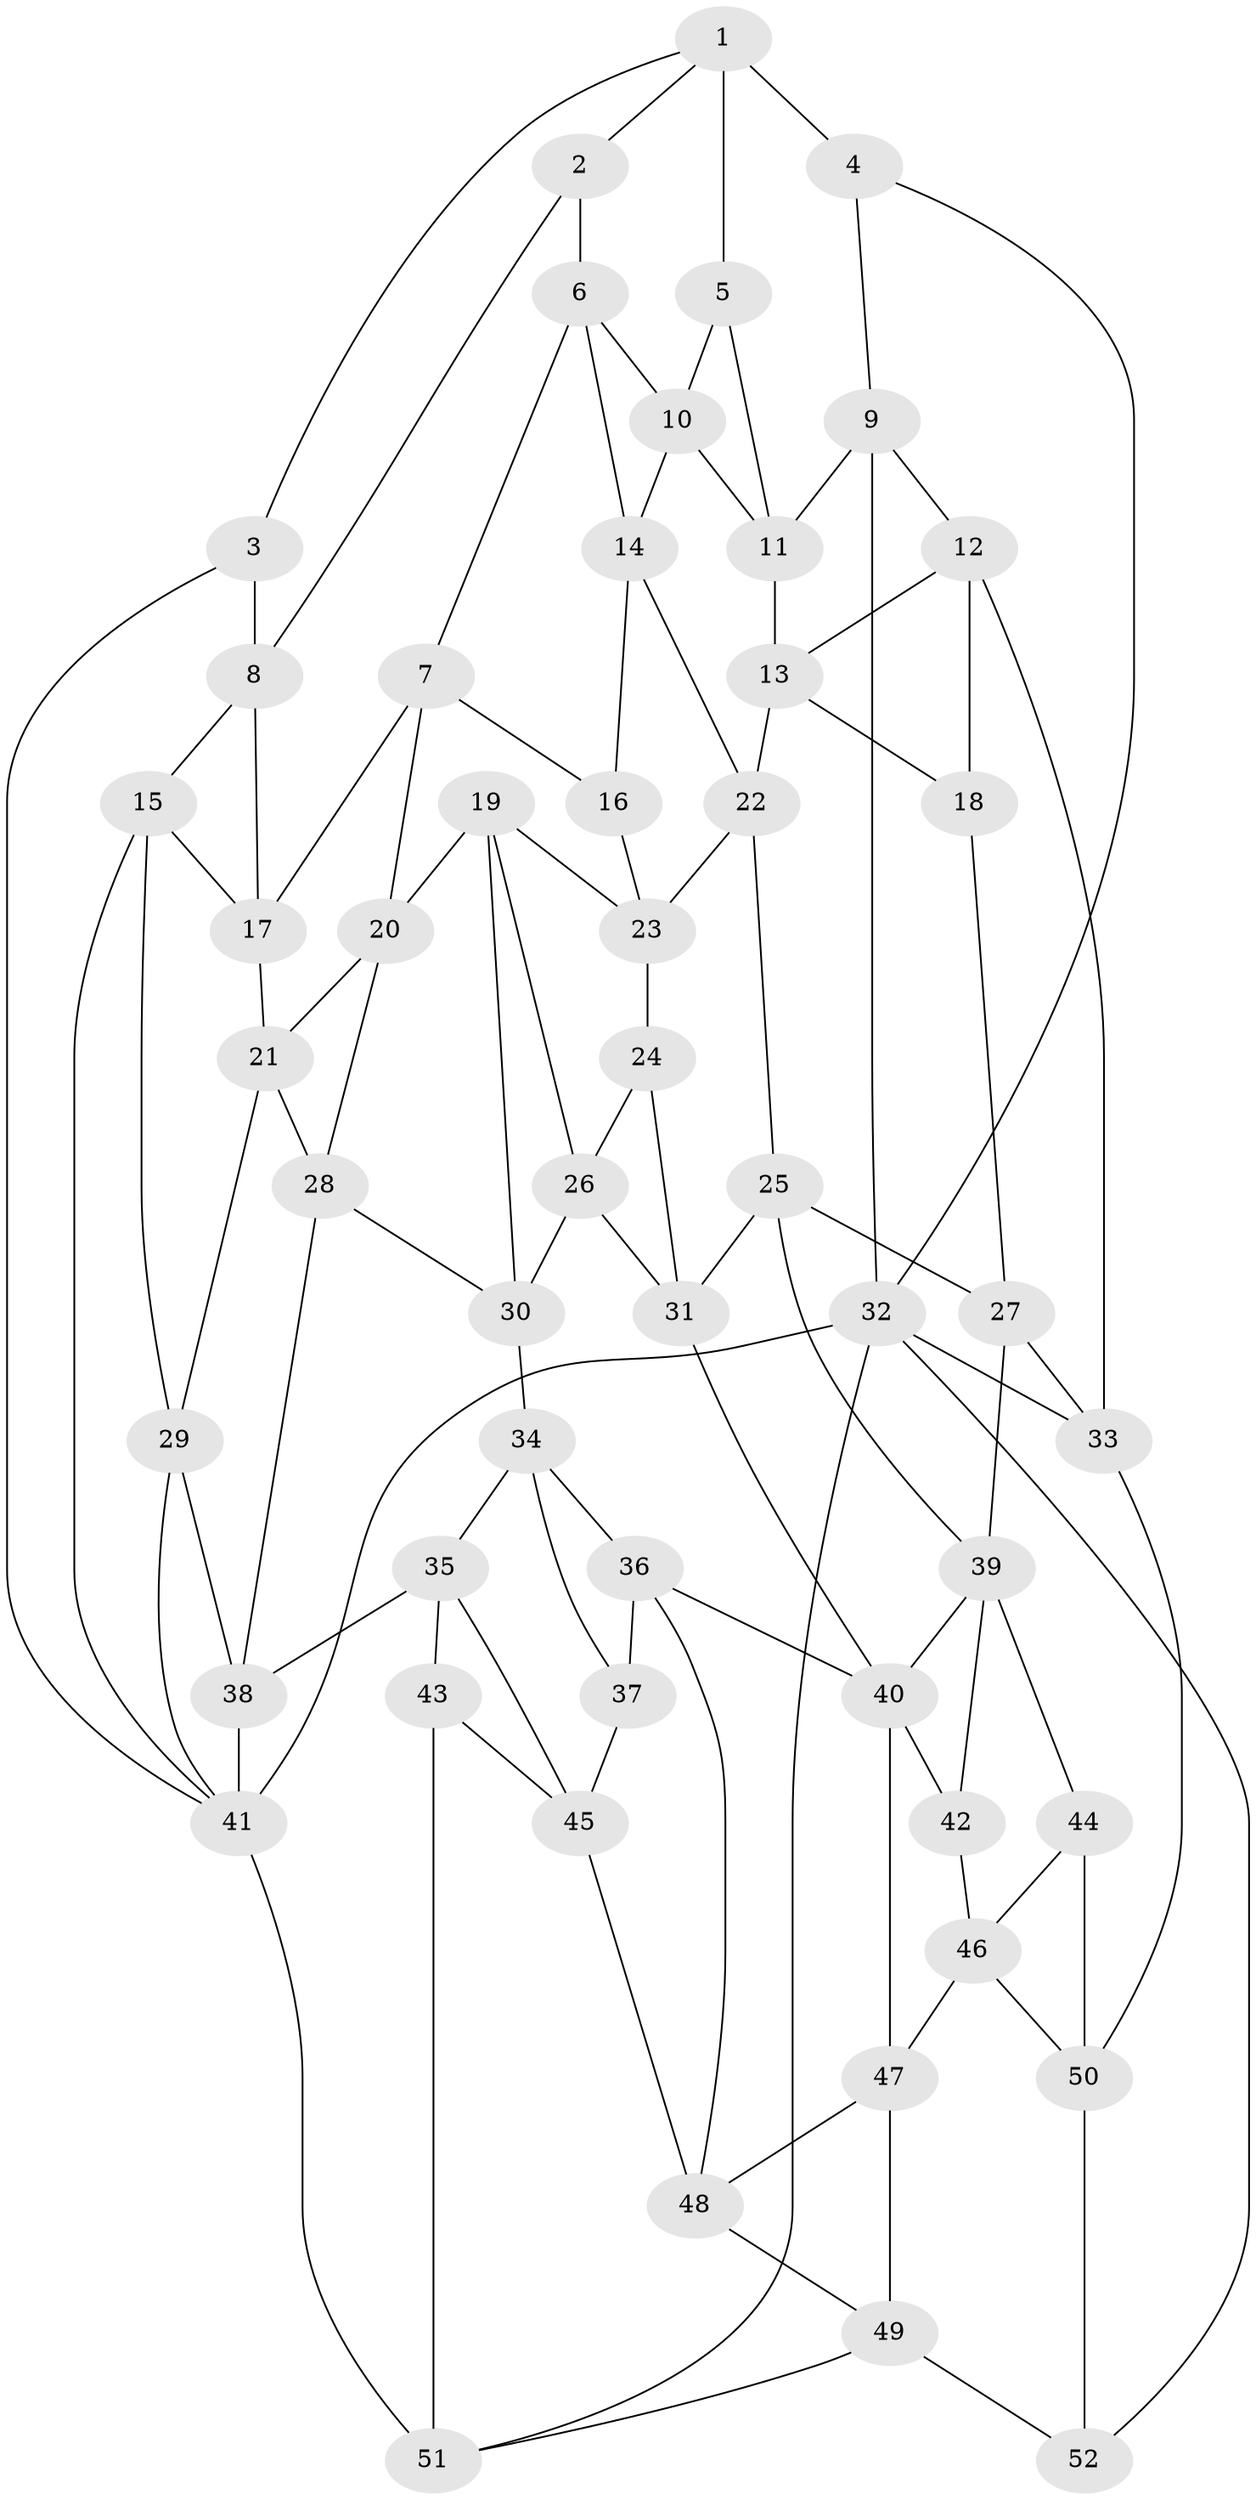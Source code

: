 // original degree distribution, {3: 0.019417475728155338, 4: 0.1650485436893204, 5: 0.6796116504854369, 6: 0.13592233009708737}
// Generated by graph-tools (version 1.1) at 2025/27/03/09/25 03:27:03]
// undirected, 52 vertices, 101 edges
graph export_dot {
graph [start="1"]
  node [color=gray90,style=filled];
  1;
  2;
  3;
  4;
  5;
  6;
  7;
  8;
  9;
  10;
  11;
  12;
  13;
  14;
  15;
  16;
  17;
  18;
  19;
  20;
  21;
  22;
  23;
  24;
  25;
  26;
  27;
  28;
  29;
  30;
  31;
  32;
  33;
  34;
  35;
  36;
  37;
  38;
  39;
  40;
  41;
  42;
  43;
  44;
  45;
  46;
  47;
  48;
  49;
  50;
  51;
  52;
  1 -- 2 [weight=1.0];
  1 -- 3 [weight=1.0];
  1 -- 4 [weight=2.0];
  1 -- 5 [weight=1.0];
  2 -- 6 [weight=1.0];
  2 -- 8 [weight=1.0];
  3 -- 8 [weight=1.0];
  3 -- 41 [weight=1.0];
  4 -- 9 [weight=1.0];
  4 -- 32 [weight=1.0];
  5 -- 10 [weight=1.0];
  5 -- 11 [weight=1.0];
  6 -- 7 [weight=1.0];
  6 -- 10 [weight=1.0];
  6 -- 14 [weight=1.0];
  7 -- 16 [weight=1.0];
  7 -- 17 [weight=1.0];
  7 -- 20 [weight=1.0];
  8 -- 15 [weight=1.0];
  8 -- 17 [weight=1.0];
  9 -- 11 [weight=1.0];
  9 -- 12 [weight=1.0];
  9 -- 32 [weight=1.0];
  10 -- 11 [weight=1.0];
  10 -- 14 [weight=1.0];
  11 -- 13 [weight=1.0];
  12 -- 13 [weight=1.0];
  12 -- 18 [weight=1.0];
  12 -- 33 [weight=1.0];
  13 -- 18 [weight=1.0];
  13 -- 22 [weight=1.0];
  14 -- 16 [weight=1.0];
  14 -- 22 [weight=1.0];
  15 -- 17 [weight=1.0];
  15 -- 29 [weight=1.0];
  15 -- 41 [weight=1.0];
  16 -- 23 [weight=1.0];
  17 -- 21 [weight=1.0];
  18 -- 27 [weight=1.0];
  19 -- 20 [weight=1.0];
  19 -- 23 [weight=1.0];
  19 -- 26 [weight=1.0];
  19 -- 30 [weight=1.0];
  20 -- 21 [weight=1.0];
  20 -- 28 [weight=1.0];
  21 -- 28 [weight=1.0];
  21 -- 29 [weight=1.0];
  22 -- 23 [weight=1.0];
  22 -- 25 [weight=1.0];
  23 -- 24 [weight=1.0];
  24 -- 26 [weight=1.0];
  24 -- 31 [weight=1.0];
  25 -- 27 [weight=1.0];
  25 -- 31 [weight=1.0];
  25 -- 39 [weight=1.0];
  26 -- 30 [weight=1.0];
  26 -- 31 [weight=1.0];
  27 -- 33 [weight=1.0];
  27 -- 39 [weight=1.0];
  28 -- 30 [weight=1.0];
  28 -- 38 [weight=1.0];
  29 -- 38 [weight=1.0];
  29 -- 41 [weight=1.0];
  30 -- 34 [weight=1.0];
  31 -- 40 [weight=1.0];
  32 -- 33 [weight=1.0];
  32 -- 41 [weight=1.0];
  32 -- 51 [weight=1.0];
  32 -- 52 [weight=1.0];
  33 -- 50 [weight=1.0];
  34 -- 35 [weight=1.0];
  34 -- 36 [weight=1.0];
  34 -- 37 [weight=1.0];
  35 -- 38 [weight=1.0];
  35 -- 43 [weight=1.0];
  35 -- 45 [weight=1.0];
  36 -- 37 [weight=1.0];
  36 -- 40 [weight=1.0];
  36 -- 48 [weight=1.0];
  37 -- 45 [weight=1.0];
  38 -- 41 [weight=1.0];
  39 -- 40 [weight=1.0];
  39 -- 42 [weight=2.0];
  39 -- 44 [weight=1.0];
  40 -- 42 [weight=1.0];
  40 -- 47 [weight=1.0];
  41 -- 51 [weight=2.0];
  42 -- 46 [weight=1.0];
  43 -- 45 [weight=1.0];
  43 -- 51 [weight=1.0];
  44 -- 46 [weight=1.0];
  44 -- 50 [weight=1.0];
  45 -- 48 [weight=1.0];
  46 -- 47 [weight=1.0];
  46 -- 50 [weight=1.0];
  47 -- 48 [weight=1.0];
  47 -- 49 [weight=1.0];
  48 -- 49 [weight=1.0];
  49 -- 51 [weight=1.0];
  49 -- 52 [weight=1.0];
  50 -- 52 [weight=1.0];
}
